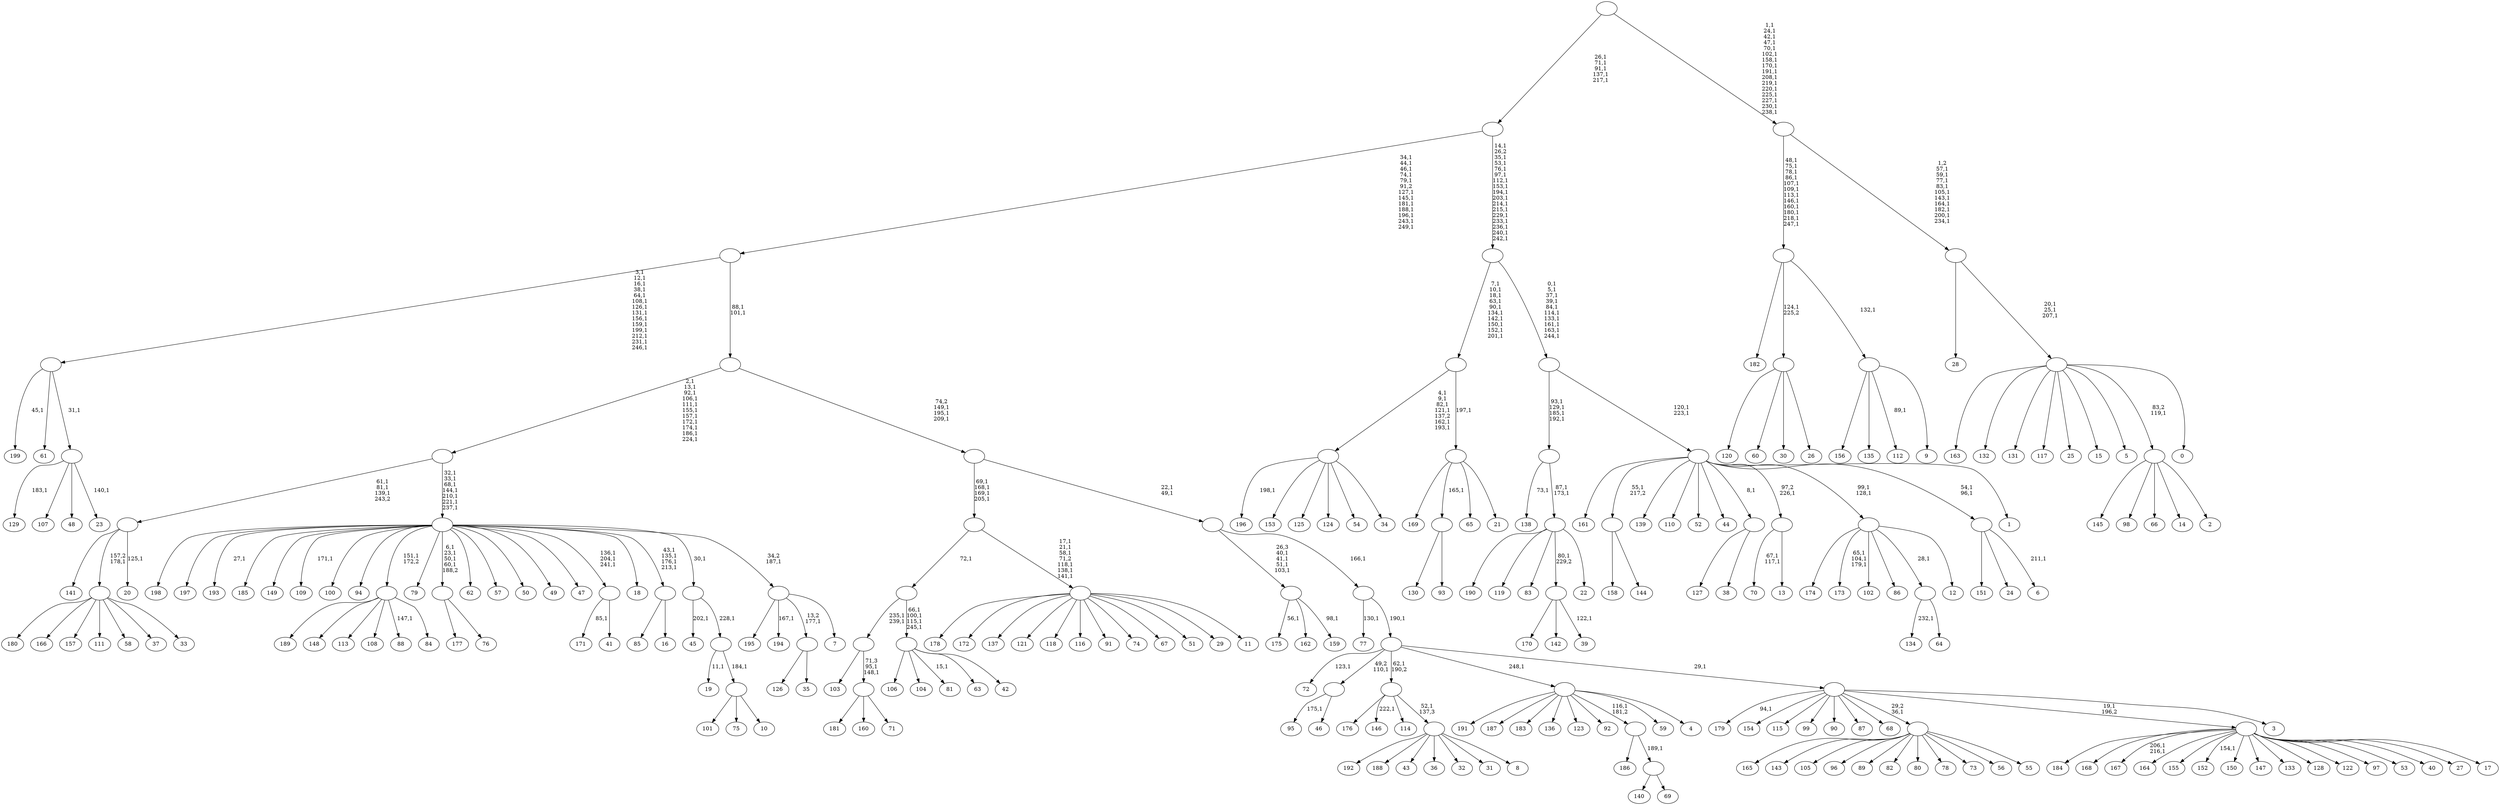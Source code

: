 digraph T {
	450 [label="199"]
	448 [label="198"]
	447 [label="197"]
	446 [label="196"]
	444 [label="195"]
	443 [label="194"]
	441 [label="193"]
	439 [label="192"]
	438 [label="191"]
	437 [label="190"]
	436 [label="189"]
	435 [label="188"]
	434 [label="187"]
	433 [label="186"]
	432 [label="185"]
	431 [label="184"]
	430 [label="183"]
	429 [label="182"]
	428 [label="181"]
	427 [label="180"]
	426 [label="179"]
	424 [label="178"]
	423 [label="177"]
	422 [label="176"]
	421 [label="175"]
	419 [label="174"]
	418 [label="173"]
	414 [label="172"]
	413 [label="171"]
	411 [label="170"]
	410 [label="169"]
	409 [label="168"]
	408 [label="167"]
	405 [label="166"]
	404 [label="165"]
	403 [label="164"]
	402 [label="163"]
	401 [label="162"]
	400 [label="161"]
	399 [label="160"]
	398 [label="159"]
	396 [label=""]
	392 [label="158"]
	391 [label="157"]
	390 [label="156"]
	389 [label="155"]
	388 [label="154"]
	387 [label="153"]
	386 [label="152"]
	384 [label="151"]
	383 [label="150"]
	382 [label="149"]
	381 [label="148"]
	380 [label="147"]
	379 [label="146"]
	377 [label="145"]
	376 [label="144"]
	375 [label=""]
	374 [label="143"]
	373 [label="142"]
	372 [label="141"]
	371 [label="140"]
	370 [label="139"]
	369 [label="138"]
	367 [label="137"]
	366 [label="136"]
	365 [label="135"]
	364 [label="134"]
	362 [label="133"]
	361 [label="132"]
	360 [label="131"]
	359 [label="130"]
	358 [label="129"]
	356 [label="128"]
	355 [label="127"]
	354 [label="126"]
	353 [label="125"]
	352 [label="124"]
	351 [label="123"]
	350 [label="122"]
	349 [label="121"]
	348 [label="120"]
	347 [label="119"]
	346 [label="118"]
	345 [label="117"]
	344 [label="116"]
	343 [label="115"]
	342 [label="114"]
	341 [label="113"]
	340 [label="112"]
	338 [label="111"]
	337 [label="110"]
	336 [label="109"]
	334 [label="108"]
	333 [label="107"]
	332 [label="106"]
	331 [label="105"]
	330 [label="104"]
	329 [label="103"]
	328 [label="102"]
	327 [label="101"]
	326 [label="100"]
	325 [label="99"]
	324 [label="98"]
	323 [label="97"]
	322 [label="96"]
	321 [label="95"]
	319 [label="94"]
	318 [label="93"]
	317 [label=""]
	316 [label="92"]
	315 [label="91"]
	314 [label="90"]
	313 [label="89"]
	312 [label="88"]
	310 [label="87"]
	309 [label="86"]
	308 [label="85"]
	307 [label="84"]
	306 [label=""]
	305 [label="83"]
	304 [label="82"]
	303 [label="81"]
	301 [label="80"]
	300 [label="79"]
	299 [label="78"]
	298 [label="77"]
	296 [label="76"]
	295 [label=""]
	291 [label="75"]
	290 [label="74"]
	289 [label="73"]
	288 [label="72"]
	286 [label="71"]
	285 [label=""]
	283 [label=""]
	281 [label="70"]
	278 [label="69"]
	277 [label=""]
	276 [label=""]
	275 [label="68"]
	274 [label="67"]
	273 [label="66"]
	272 [label="65"]
	271 [label="64"]
	270 [label=""]
	269 [label="63"]
	268 [label="62"]
	267 [label="61"]
	266 [label="60"]
	265 [label="59"]
	264 [label="58"]
	263 [label="57"]
	262 [label="56"]
	261 [label="55"]
	260 [label=""]
	259 [label="54"]
	258 [label="53"]
	257 [label="52"]
	256 [label="51"]
	255 [label="50"]
	254 [label="49"]
	253 [label="48"]
	252 [label="47"]
	251 [label="46"]
	250 [label=""]
	249 [label="45"]
	247 [label="44"]
	246 [label="43"]
	245 [label="42"]
	244 [label=""]
	240 [label=""]
	239 [label="41"]
	238 [label=""]
	235 [label="40"]
	234 [label="39"]
	232 [label=""]
	231 [label="38"]
	230 [label=""]
	229 [label="37"]
	228 [label="36"]
	227 [label="35"]
	226 [label=""]
	225 [label="34"]
	224 [label=""]
	218 [label="33"]
	217 [label=""]
	216 [label="32"]
	215 [label="31"]
	214 [label="30"]
	213 [label="29"]
	212 [label="28"]
	211 [label="27"]
	210 [label="26"]
	209 [label=""]
	208 [label="25"]
	207 [label="24"]
	206 [label="23"]
	204 [label=""]
	203 [label=""]
	189 [label="22"]
	188 [label=""]
	186 [label=""]
	182 [label="21"]
	181 [label=""]
	180 [label=""]
	170 [label="20"]
	168 [label=""]
	165 [label="19"]
	163 [label="18"]
	162 [label="17"]
	161 [label=""]
	160 [label="16"]
	159 [label=""]
	155 [label="15"]
	154 [label="14"]
	153 [label="13"]
	152 [label=""]
	151 [label="12"]
	150 [label=""]
	148 [label="11"]
	147 [label=""]
	141 [label=""]
	137 [label="10"]
	136 [label=""]
	135 [label=""]
	134 [label=""]
	133 [label="9"]
	132 [label=""]
	131 [label=""]
	119 [label="8"]
	118 [label=""]
	117 [label=""]
	116 [label="7"]
	115 [label=""]
	114 [label=""]
	107 [label=""]
	96 [label="6"]
	94 [label=""]
	92 [label="5"]
	91 [label="4"]
	90 [label=""]
	89 [label="3"]
	88 [label=""]
	87 [label=""]
	86 [label=""]
	85 [label=""]
	83 [label=""]
	80 [label=""]
	78 [label=""]
	66 [label="2"]
	65 [label=""]
	64 [label="1"]
	63 [label=""]
	61 [label=""]
	51 [label=""]
	35 [label=""]
	30 [label="0"]
	29 [label=""]
	26 [label=""]
	16 [label=""]
	0 [label=""]
	396 -> 398 [label="98,1"]
	396 -> 421 [label="56,1"]
	396 -> 401 [label=""]
	375 -> 392 [label=""]
	375 -> 376 [label=""]
	317 -> 359 [label=""]
	317 -> 318 [label=""]
	306 -> 312 [label="147,1"]
	306 -> 436 [label=""]
	306 -> 381 [label=""]
	306 -> 341 [label=""]
	306 -> 334 [label=""]
	306 -> 307 [label=""]
	295 -> 423 [label=""]
	295 -> 296 [label=""]
	285 -> 428 [label=""]
	285 -> 399 [label=""]
	285 -> 286 [label=""]
	283 -> 285 [label="71,3\n95,1\n148,1"]
	283 -> 329 [label=""]
	277 -> 371 [label=""]
	277 -> 278 [label=""]
	276 -> 433 [label=""]
	276 -> 277 [label="189,1"]
	270 -> 364 [label="232,1"]
	270 -> 271 [label=""]
	260 -> 404 [label=""]
	260 -> 374 [label=""]
	260 -> 331 [label=""]
	260 -> 322 [label=""]
	260 -> 313 [label=""]
	260 -> 304 [label=""]
	260 -> 301 [label=""]
	260 -> 299 [label=""]
	260 -> 289 [label=""]
	260 -> 262 [label=""]
	260 -> 261 [label=""]
	250 -> 321 [label="175,1"]
	250 -> 251 [label=""]
	244 -> 303 [label="15,1"]
	244 -> 332 [label=""]
	244 -> 330 [label=""]
	244 -> 269 [label=""]
	244 -> 245 [label=""]
	240 -> 244 [label="66,1\n100,1\n115,1\n245,1"]
	240 -> 283 [label="235,1\n239,1"]
	238 -> 413 [label="85,1"]
	238 -> 239 [label=""]
	232 -> 234 [label="122,1"]
	232 -> 411 [label=""]
	232 -> 373 [label=""]
	230 -> 355 [label=""]
	230 -> 231 [label=""]
	226 -> 354 [label=""]
	226 -> 227 [label=""]
	224 -> 446 [label="198,1"]
	224 -> 387 [label=""]
	224 -> 353 [label=""]
	224 -> 352 [label=""]
	224 -> 259 [label=""]
	224 -> 225 [label=""]
	217 -> 427 [label=""]
	217 -> 405 [label=""]
	217 -> 391 [label=""]
	217 -> 338 [label=""]
	217 -> 264 [label=""]
	217 -> 229 [label=""]
	217 -> 218 [label=""]
	209 -> 348 [label=""]
	209 -> 266 [label=""]
	209 -> 214 [label=""]
	209 -> 210 [label=""]
	204 -> 206 [label="140,1"]
	204 -> 358 [label="183,1"]
	204 -> 333 [label=""]
	204 -> 253 [label=""]
	203 -> 450 [label="45,1"]
	203 -> 267 [label=""]
	203 -> 204 [label="31,1"]
	188 -> 437 [label=""]
	188 -> 347 [label=""]
	188 -> 305 [label=""]
	188 -> 232 [label="80,1\n229,2"]
	188 -> 189 [label=""]
	186 -> 188 [label="87,1\n173,1"]
	186 -> 369 [label="73,1"]
	181 -> 410 [label=""]
	181 -> 317 [label="165,1"]
	181 -> 272 [label=""]
	181 -> 182 [label=""]
	180 -> 224 [label="4,1\n9,1\n82,1\n121,1\n137,2\n162,1\n193,1"]
	180 -> 181 [label="197,1"]
	168 -> 170 [label="125,1"]
	168 -> 372 [label=""]
	168 -> 217 [label="157,2\n178,1"]
	161 -> 386 [label="154,1"]
	161 -> 408 [label="206,1\n216,1"]
	161 -> 431 [label=""]
	161 -> 409 [label=""]
	161 -> 403 [label=""]
	161 -> 389 [label=""]
	161 -> 383 [label=""]
	161 -> 380 [label=""]
	161 -> 362 [label=""]
	161 -> 356 [label=""]
	161 -> 350 [label=""]
	161 -> 323 [label=""]
	161 -> 258 [label=""]
	161 -> 235 [label=""]
	161 -> 211 [label=""]
	161 -> 162 [label=""]
	159 -> 308 [label=""]
	159 -> 160 [label=""]
	152 -> 281 [label="67,1\n117,1"]
	152 -> 153 [label=""]
	150 -> 418 [label="65,1\n104,1\n179,1"]
	150 -> 419 [label=""]
	150 -> 328 [label=""]
	150 -> 309 [label=""]
	150 -> 270 [label="28,1"]
	150 -> 151 [label=""]
	147 -> 424 [label=""]
	147 -> 414 [label=""]
	147 -> 367 [label=""]
	147 -> 349 [label=""]
	147 -> 346 [label=""]
	147 -> 344 [label=""]
	147 -> 315 [label=""]
	147 -> 290 [label=""]
	147 -> 274 [label=""]
	147 -> 256 [label=""]
	147 -> 213 [label=""]
	147 -> 148 [label=""]
	141 -> 147 [label="17,1\n21,1\n58,1\n71,2\n118,1\n138,1\n141,1"]
	141 -> 240 [label="72,1"]
	136 -> 327 [label=""]
	136 -> 291 [label=""]
	136 -> 137 [label=""]
	135 -> 165 [label="11,1"]
	135 -> 136 [label="184,1"]
	134 -> 249 [label="202,1"]
	134 -> 135 [label="228,1"]
	132 -> 340 [label="89,1"]
	132 -> 390 [label=""]
	132 -> 365 [label=""]
	132 -> 133 [label=""]
	131 -> 429 [label=""]
	131 -> 209 [label="124,1\n225,2"]
	131 -> 132 [label="132,1"]
	118 -> 439 [label=""]
	118 -> 435 [label=""]
	118 -> 246 [label=""]
	118 -> 228 [label=""]
	118 -> 216 [label=""]
	118 -> 215 [label=""]
	118 -> 119 [label=""]
	117 -> 379 [label="222,1"]
	117 -> 422 [label=""]
	117 -> 342 [label=""]
	117 -> 118 [label="52,1\n137,3"]
	115 -> 443 [label="167,1"]
	115 -> 444 [label=""]
	115 -> 226 [label="13,2\n177,1"]
	115 -> 116 [label=""]
	114 -> 159 [label="43,1\n135,1\n176,1\n213,1"]
	114 -> 238 [label="136,1\n204,1\n241,1"]
	114 -> 295 [label="6,1\n23,1\n50,1\n60,1\n188,2"]
	114 -> 336 [label="171,1"]
	114 -> 441 [label="27,1"]
	114 -> 448 [label=""]
	114 -> 447 [label=""]
	114 -> 432 [label=""]
	114 -> 382 [label=""]
	114 -> 326 [label=""]
	114 -> 319 [label=""]
	114 -> 306 [label="151,1\n172,2"]
	114 -> 300 [label=""]
	114 -> 268 [label=""]
	114 -> 263 [label=""]
	114 -> 255 [label=""]
	114 -> 254 [label=""]
	114 -> 252 [label=""]
	114 -> 163 [label=""]
	114 -> 134 [label="30,1"]
	114 -> 115 [label="34,2\n187,1"]
	107 -> 114 [label="32,1\n33,1\n68,1\n144,1\n210,1\n221,1\n237,1"]
	107 -> 168 [label="61,1\n81,1\n139,1\n243,2"]
	94 -> 96 [label="211,1"]
	94 -> 384 [label=""]
	94 -> 207 [label=""]
	90 -> 438 [label=""]
	90 -> 434 [label=""]
	90 -> 430 [label=""]
	90 -> 366 [label=""]
	90 -> 351 [label=""]
	90 -> 316 [label=""]
	90 -> 276 [label="116,1\n181,2"]
	90 -> 265 [label=""]
	90 -> 91 [label=""]
	88 -> 426 [label="94,1"]
	88 -> 388 [label=""]
	88 -> 343 [label=""]
	88 -> 325 [label=""]
	88 -> 314 [label=""]
	88 -> 310 [label=""]
	88 -> 275 [label=""]
	88 -> 260 [label="29,2\n36,1"]
	88 -> 161 [label="19,1\n196,2"]
	88 -> 89 [label=""]
	87 -> 288 [label="123,1"]
	87 -> 250 [label="49,2\n110,1"]
	87 -> 117 [label="62,1\n190,2"]
	87 -> 90 [label="248,1"]
	87 -> 88 [label="29,1"]
	86 -> 298 [label="130,1"]
	86 -> 87 [label="190,1"]
	85 -> 396 [label="26,3\n40,1\n41,1\n51,1\n103,1"]
	85 -> 86 [label="166,1"]
	83 -> 85 [label="22,1\n49,1"]
	83 -> 141 [label="69,1\n168,1\n169,1\n205,1"]
	80 -> 83 [label="74,2\n149,1\n195,1\n209,1"]
	80 -> 107 [label="2,1\n13,1\n92,1\n106,1\n111,1\n155,1\n157,1\n172,1\n174,1\n186,1\n224,1"]
	78 -> 80 [label="88,1\n101,1"]
	78 -> 203 [label="3,1\n12,1\n16,1\n38,1\n64,1\n108,1\n126,1\n131,1\n156,1\n159,1\n199,1\n212,1\n231,1\n246,1"]
	65 -> 377 [label=""]
	65 -> 324 [label=""]
	65 -> 273 [label=""]
	65 -> 154 [label=""]
	65 -> 66 [label=""]
	63 -> 94 [label="54,1\n96,1"]
	63 -> 150 [label="99,1\n128,1"]
	63 -> 400 [label=""]
	63 -> 375 [label="55,1\n217,2"]
	63 -> 370 [label=""]
	63 -> 337 [label=""]
	63 -> 257 [label=""]
	63 -> 247 [label=""]
	63 -> 230 [label="8,1"]
	63 -> 152 [label="97,2\n226,1"]
	63 -> 64 [label=""]
	61 -> 63 [label="120,1\n223,1"]
	61 -> 186 [label="93,1\n129,1\n185,1\n192,1"]
	51 -> 61 [label="0,1\n5,1\n37,1\n39,1\n84,1\n114,1\n133,1\n161,1\n163,1\n244,1"]
	51 -> 180 [label="7,1\n10,1\n18,1\n63,1\n90,1\n134,1\n142,1\n150,1\n152,1\n201,1"]
	35 -> 51 [label="14,1\n26,2\n35,1\n53,1\n76,1\n97,1\n112,1\n153,1\n194,1\n203,1\n214,1\n215,1\n229,1\n233,1\n236,1\n240,1\n242,1"]
	35 -> 78 [label="34,1\n44,1\n46,1\n74,1\n79,1\n91,2\n127,1\n145,1\n181,1\n188,1\n196,1\n243,1\n249,1"]
	29 -> 402 [label=""]
	29 -> 361 [label=""]
	29 -> 360 [label=""]
	29 -> 345 [label=""]
	29 -> 208 [label=""]
	29 -> 155 [label=""]
	29 -> 92 [label=""]
	29 -> 65 [label="83,2\n119,1"]
	29 -> 30 [label=""]
	26 -> 29 [label="20,1\n25,1\n207,1"]
	26 -> 212 [label=""]
	16 -> 26 [label="1,2\n57,1\n59,1\n77,1\n83,1\n105,1\n143,1\n164,1\n182,1\n200,1\n234,1"]
	16 -> 131 [label="48,1\n75,1\n78,1\n86,1\n107,1\n109,1\n113,1\n146,1\n160,1\n180,1\n218,1\n247,1"]
	0 -> 16 [label="1,1\n24,1\n42,1\n47,1\n70,1\n102,1\n158,1\n170,1\n191,1\n208,1\n219,1\n220,1\n225,1\n227,1\n230,1\n238,1"]
	0 -> 35 [label="26,1\n71,1\n91,1\n137,1\n217,1"]
}
